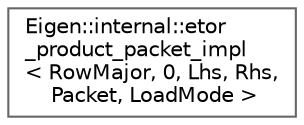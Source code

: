digraph "Graphical Class Hierarchy"
{
 // LATEX_PDF_SIZE
  bgcolor="transparent";
  edge [fontname=Helvetica,fontsize=10,labelfontname=Helvetica,labelfontsize=10];
  node [fontname=Helvetica,fontsize=10,shape=box,height=0.2,width=0.4];
  rankdir="LR";
  Node0 [id="Node000000",label="Eigen::internal::etor\l_product_packet_impl\l\< RowMajor, 0, Lhs, Rhs,\l Packet, LoadMode \>",height=0.2,width=0.4,color="grey40", fillcolor="white", style="filled",URL="$structEigen_1_1internal_1_1etor__product__packet__impl_3_01RowMajor_00_010_00_01Lhs_00_01Rhs_00_01Packet_00_01LoadMode_01_4.html",tooltip=" "];
}

